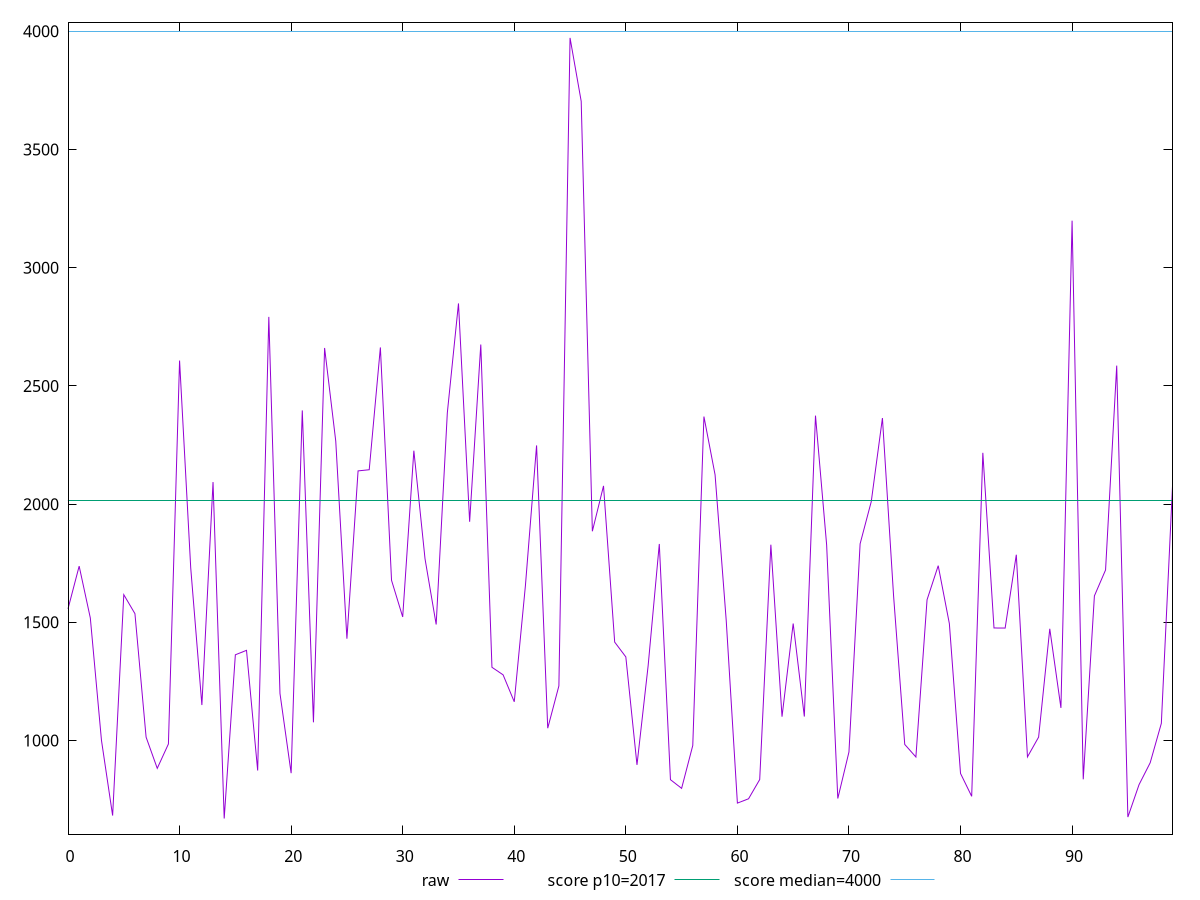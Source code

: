 reset

$raw <<EOF
0 1557.1120000000008
1 1737.9040000000018
2 1518.6279999999997
3 1000.8720000000004
4 682.76
5 1617.1559999999997
6 1536.7480000000005
7 1014.5000000000002
8 882.5280000000002
9 985.5640000000006
10 2607.604000000001
11 1730.5559999999996
12 1150.3840000000002
13 2093.5360000000005
14 670.2560000000004
15 1362.8920000000007
16 1381.688000000001
17 873.3640000000001
18 2792.144
19 1199.2480000000007
20 862.112
21 2396.4799999999996
22 1077.2680000000003
23 2660.76
24 2266.508
25 1431.0159999999998
26 2140.780000000001
27 2145.6560000000004
28 2662.9200000000005
29 1677.8640000000005
30 1522.9640000000009
31 2226.267999999999
32 1769.112
33 1490.9920000000009
34 2386.156000000001
35 2849.164
36 1925.6679999999994
37 2675.3160000000007
38 1310.000000000001
39 1277.9720000000004
40 1164.032
41 1655.3919999999998
42 2248.5039999999995
43 1052.3240000000003
44 1231.3360000000007
45 3972.3479999999995
46 3704.1319999999996
47 1885.3560000000007
48 2077.3320000000012
49 1416.5640000000008
50 1353.8880000000004
51 897.1440000000003
52 1316.7760000000003
53 1831.6360000000004
54 834.5280000000005
55 797.8640000000007
56 979.1720000000003
57 2370.5799999999995
58 2124.1200000000003
59 1507.148
60 735.5360000000001
61 753.7640000000002
62 835.1200000000006
63 1828.6400000000012
64 1101.084000000001
65 1495.2160000000008
66 1101.6800000000012
67 2374.5439999999994
68 1827.3880000000008
69 754.9840000000003
70 951.7120000000002
71 1832.3039999999999
72 2011.1519999999994
73 2364.240000000001
74 1612.1840000000004
75 983.6880000000002
76 930.5000000000002
77 1595.6080000000002
78 1739.7880000000011
79 1494.4680000000003
80 861.012
81 764.0960000000001
82 2217.168
83 1476.2720000000008
84 1475.864
85 1786.0799999999997
86 930.9160000000004
87 1014.6720000000005
88 1472.8040000000008
89 1138.1280000000002
90 3199.1600000000008
91 836.0600000000005
92 1611.9560000000013
93 1721.6280000000015
94 2586.1040000000003
95 676.3720000000001
96 813.3040000000002
97 906.1040000000005
98 1072.8280000000007
99 2075.86
EOF

set key outside below
set xrange [0:99]
set yrange [604.2141600000004:4038.3898399999994]
set trange [604.2141600000004:4038.3898399999994]
set terminal svg size 640, 500 enhanced background rgb 'white'
set output "report_00015_2021-02-09T16-11-33.973Z/mainthread-work-breakdown/samples/pages+cached+noadtech+nomedia+nocss/raw/values.svg"

plot $raw title "raw" with line, \
     2017 title "score p10=2017", \
     4000 title "score median=4000"

reset

